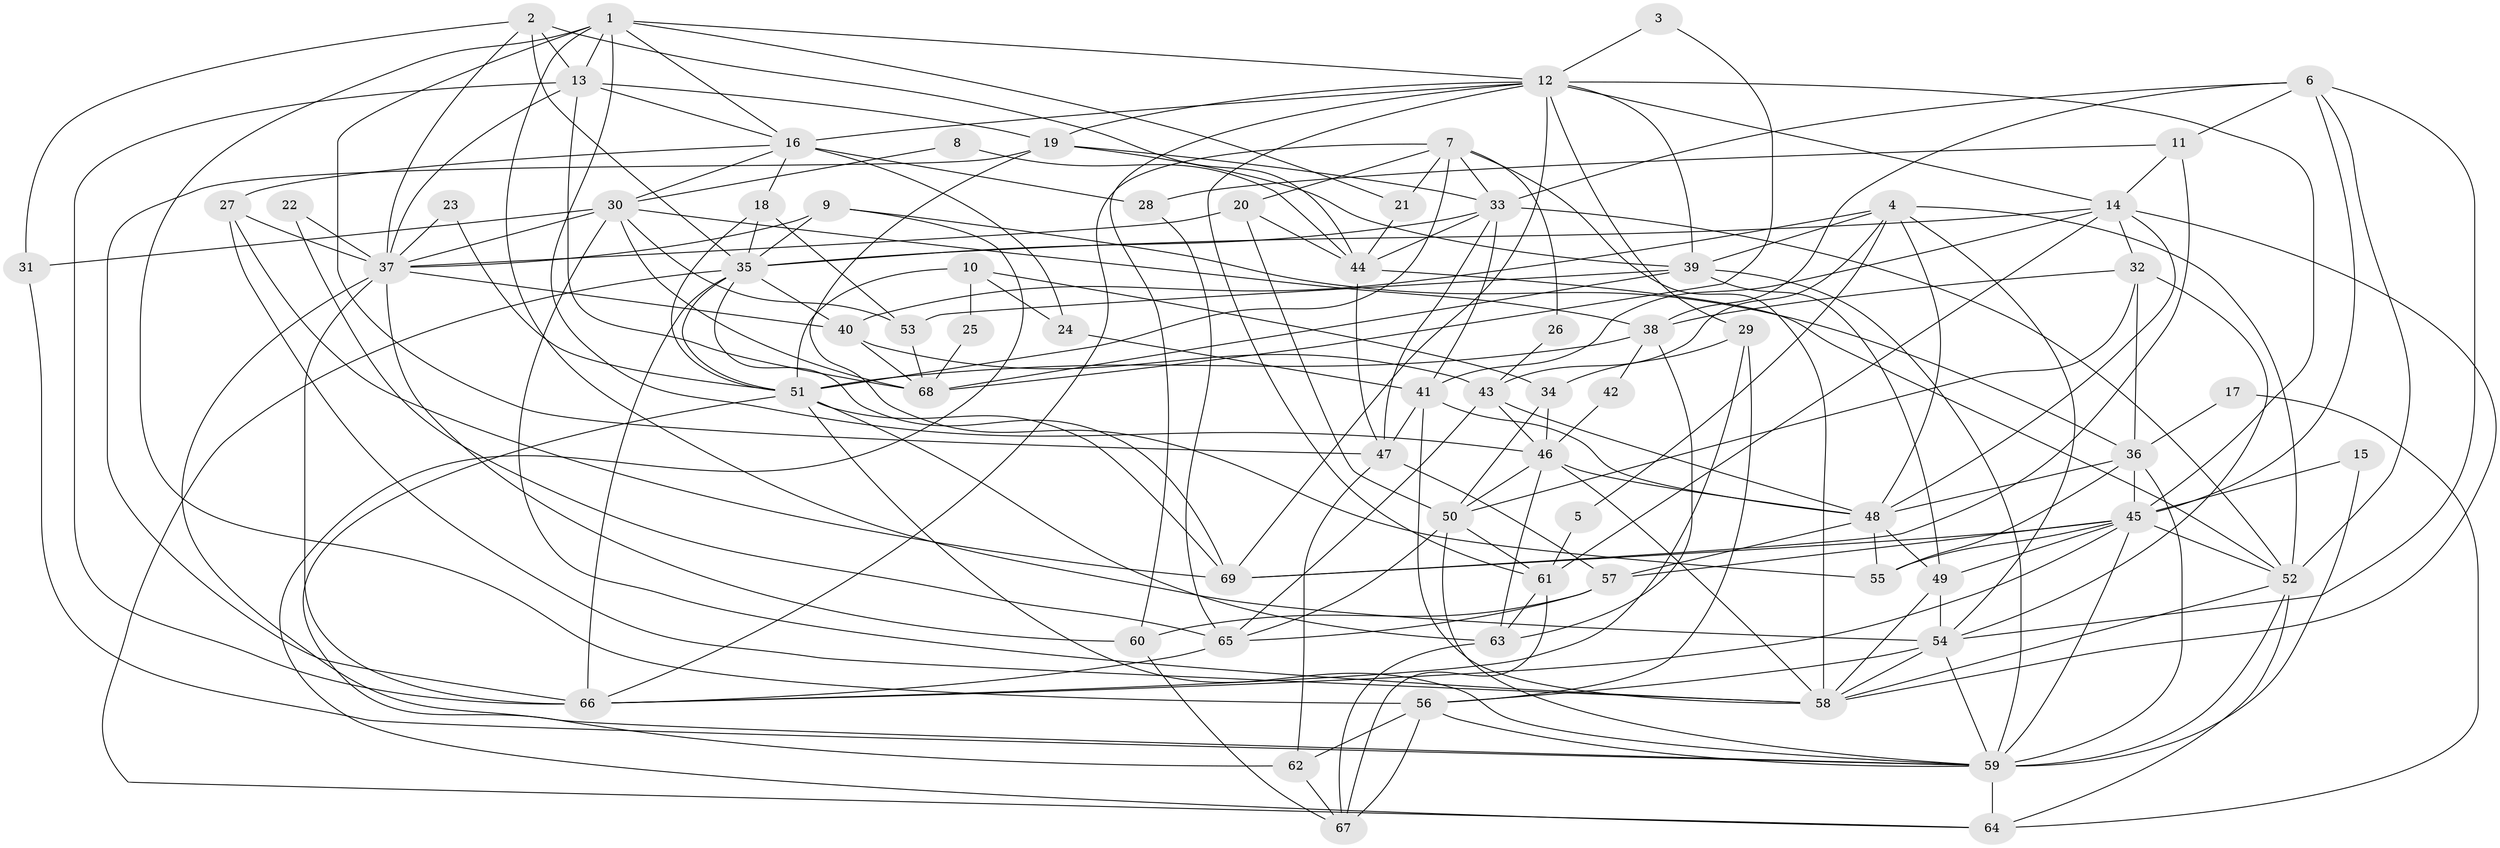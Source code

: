 // original degree distribution, {4: 0.26277372262773724, 5: 0.21897810218978103, 6: 0.06569343065693431, 3: 0.25547445255474455, 2: 0.145985401459854, 9: 0.021897810218978103, 7: 0.029197080291970802}
// Generated by graph-tools (version 1.1) at 2025/26/03/09/25 03:26:12]
// undirected, 69 vertices, 196 edges
graph export_dot {
graph [start="1"]
  node [color=gray90,style=filled];
  1;
  2;
  3;
  4;
  5;
  6;
  7;
  8;
  9;
  10;
  11;
  12;
  13;
  14;
  15;
  16;
  17;
  18;
  19;
  20;
  21;
  22;
  23;
  24;
  25;
  26;
  27;
  28;
  29;
  30;
  31;
  32;
  33;
  34;
  35;
  36;
  37;
  38;
  39;
  40;
  41;
  42;
  43;
  44;
  45;
  46;
  47;
  48;
  49;
  50;
  51;
  52;
  53;
  54;
  55;
  56;
  57;
  58;
  59;
  60;
  61;
  62;
  63;
  64;
  65;
  66;
  67;
  68;
  69;
  1 -- 12 [weight=1.0];
  1 -- 13 [weight=1.0];
  1 -- 16 [weight=1.0];
  1 -- 21 [weight=1.0];
  1 -- 46 [weight=1.0];
  1 -- 47 [weight=1.0];
  1 -- 54 [weight=1.0];
  1 -- 56 [weight=1.0];
  2 -- 13 [weight=1.0];
  2 -- 31 [weight=1.0];
  2 -- 35 [weight=1.0];
  2 -- 37 [weight=1.0];
  2 -- 44 [weight=1.0];
  3 -- 12 [weight=1.0];
  3 -- 68 [weight=1.0];
  4 -- 5 [weight=1.0];
  4 -- 39 [weight=1.0];
  4 -- 40 [weight=1.0];
  4 -- 43 [weight=1.0];
  4 -- 48 [weight=1.0];
  4 -- 52 [weight=1.0];
  4 -- 54 [weight=1.0];
  5 -- 61 [weight=1.0];
  6 -- 11 [weight=1.0];
  6 -- 33 [weight=1.0];
  6 -- 38 [weight=1.0];
  6 -- 45 [weight=1.0];
  6 -- 52 [weight=1.0];
  6 -- 54 [weight=1.0];
  7 -- 20 [weight=1.0];
  7 -- 21 [weight=1.0];
  7 -- 26 [weight=1.0];
  7 -- 33 [weight=1.0];
  7 -- 51 [weight=1.0];
  7 -- 58 [weight=1.0];
  7 -- 66 [weight=1.0];
  8 -- 30 [weight=1.0];
  8 -- 44 [weight=1.0];
  9 -- 35 [weight=1.0];
  9 -- 36 [weight=1.0];
  9 -- 37 [weight=1.0];
  9 -- 64 [weight=1.0];
  10 -- 24 [weight=1.0];
  10 -- 25 [weight=2.0];
  10 -- 34 [weight=1.0];
  10 -- 51 [weight=1.0];
  11 -- 14 [weight=1.0];
  11 -- 28 [weight=1.0];
  11 -- 69 [weight=1.0];
  12 -- 14 [weight=1.0];
  12 -- 16 [weight=1.0];
  12 -- 19 [weight=1.0];
  12 -- 29 [weight=1.0];
  12 -- 39 [weight=1.0];
  12 -- 45 [weight=1.0];
  12 -- 60 [weight=1.0];
  12 -- 61 [weight=1.0];
  12 -- 69 [weight=1.0];
  13 -- 16 [weight=1.0];
  13 -- 19 [weight=1.0];
  13 -- 37 [weight=1.0];
  13 -- 66 [weight=1.0];
  13 -- 68 [weight=1.0];
  14 -- 32 [weight=1.0];
  14 -- 35 [weight=1.0];
  14 -- 41 [weight=1.0];
  14 -- 48 [weight=1.0];
  14 -- 58 [weight=1.0];
  14 -- 61 [weight=1.0];
  15 -- 45 [weight=1.0];
  15 -- 59 [weight=1.0];
  16 -- 18 [weight=1.0];
  16 -- 24 [weight=1.0];
  16 -- 27 [weight=1.0];
  16 -- 28 [weight=1.0];
  16 -- 30 [weight=1.0];
  17 -- 36 [weight=1.0];
  17 -- 64 [weight=1.0];
  18 -- 35 [weight=1.0];
  18 -- 51 [weight=1.0];
  18 -- 53 [weight=1.0];
  19 -- 33 [weight=1.0];
  19 -- 39 [weight=2.0];
  19 -- 55 [weight=1.0];
  19 -- 66 [weight=1.0];
  20 -- 37 [weight=1.0];
  20 -- 44 [weight=1.0];
  20 -- 50 [weight=1.0];
  21 -- 44 [weight=1.0];
  22 -- 37 [weight=1.0];
  22 -- 65 [weight=1.0];
  23 -- 37 [weight=1.0];
  23 -- 51 [weight=1.0];
  24 -- 41 [weight=1.0];
  25 -- 68 [weight=2.0];
  26 -- 43 [weight=1.0];
  27 -- 37 [weight=1.0];
  27 -- 58 [weight=1.0];
  27 -- 69 [weight=1.0];
  28 -- 65 [weight=1.0];
  29 -- 34 [weight=1.0];
  29 -- 56 [weight=1.0];
  29 -- 66 [weight=1.0];
  30 -- 31 [weight=1.0];
  30 -- 37 [weight=1.0];
  30 -- 38 [weight=1.0];
  30 -- 53 [weight=1.0];
  30 -- 58 [weight=1.0];
  30 -- 68 [weight=1.0];
  31 -- 59 [weight=1.0];
  32 -- 36 [weight=1.0];
  32 -- 38 [weight=1.0];
  32 -- 50 [weight=1.0];
  32 -- 54 [weight=1.0];
  33 -- 35 [weight=1.0];
  33 -- 41 [weight=1.0];
  33 -- 44 [weight=1.0];
  33 -- 47 [weight=1.0];
  33 -- 52 [weight=1.0];
  34 -- 46 [weight=1.0];
  34 -- 50 [weight=1.0];
  35 -- 40 [weight=1.0];
  35 -- 51 [weight=1.0];
  35 -- 64 [weight=1.0];
  35 -- 66 [weight=1.0];
  35 -- 69 [weight=1.0];
  36 -- 45 [weight=1.0];
  36 -- 48 [weight=1.0];
  36 -- 55 [weight=1.0];
  36 -- 59 [weight=1.0];
  37 -- 40 [weight=1.0];
  37 -- 59 [weight=1.0];
  37 -- 60 [weight=1.0];
  37 -- 66 [weight=1.0];
  38 -- 42 [weight=1.0];
  38 -- 51 [weight=1.0];
  38 -- 63 [weight=1.0];
  39 -- 49 [weight=1.0];
  39 -- 53 [weight=1.0];
  39 -- 59 [weight=1.0];
  39 -- 68 [weight=1.0];
  40 -- 43 [weight=1.0];
  40 -- 68 [weight=2.0];
  41 -- 47 [weight=1.0];
  41 -- 48 [weight=1.0];
  41 -- 58 [weight=1.0];
  42 -- 46 [weight=1.0];
  43 -- 46 [weight=1.0];
  43 -- 48 [weight=1.0];
  43 -- 65 [weight=1.0];
  44 -- 47 [weight=1.0];
  44 -- 52 [weight=1.0];
  45 -- 49 [weight=1.0];
  45 -- 52 [weight=1.0];
  45 -- 55 [weight=2.0];
  45 -- 57 [weight=1.0];
  45 -- 59 [weight=1.0];
  45 -- 66 [weight=1.0];
  45 -- 69 [weight=1.0];
  46 -- 48 [weight=1.0];
  46 -- 50 [weight=1.0];
  46 -- 58 [weight=1.0];
  46 -- 63 [weight=1.0];
  47 -- 57 [weight=1.0];
  47 -- 62 [weight=1.0];
  48 -- 49 [weight=1.0];
  48 -- 55 [weight=1.0];
  48 -- 57 [weight=2.0];
  49 -- 54 [weight=2.0];
  49 -- 58 [weight=1.0];
  50 -- 59 [weight=1.0];
  50 -- 61 [weight=1.0];
  50 -- 65 [weight=1.0];
  51 -- 59 [weight=1.0];
  51 -- 62 [weight=1.0];
  51 -- 63 [weight=1.0];
  51 -- 69 [weight=1.0];
  52 -- 58 [weight=1.0];
  52 -- 59 [weight=2.0];
  52 -- 64 [weight=1.0];
  53 -- 68 [weight=1.0];
  54 -- 56 [weight=1.0];
  54 -- 58 [weight=1.0];
  54 -- 59 [weight=1.0];
  56 -- 59 [weight=1.0];
  56 -- 62 [weight=1.0];
  56 -- 67 [weight=1.0];
  57 -- 60 [weight=1.0];
  57 -- 65 [weight=1.0];
  59 -- 64 [weight=1.0];
  60 -- 67 [weight=1.0];
  61 -- 63 [weight=1.0];
  61 -- 67 [weight=1.0];
  62 -- 67 [weight=1.0];
  63 -- 67 [weight=1.0];
  65 -- 66 [weight=1.0];
}
